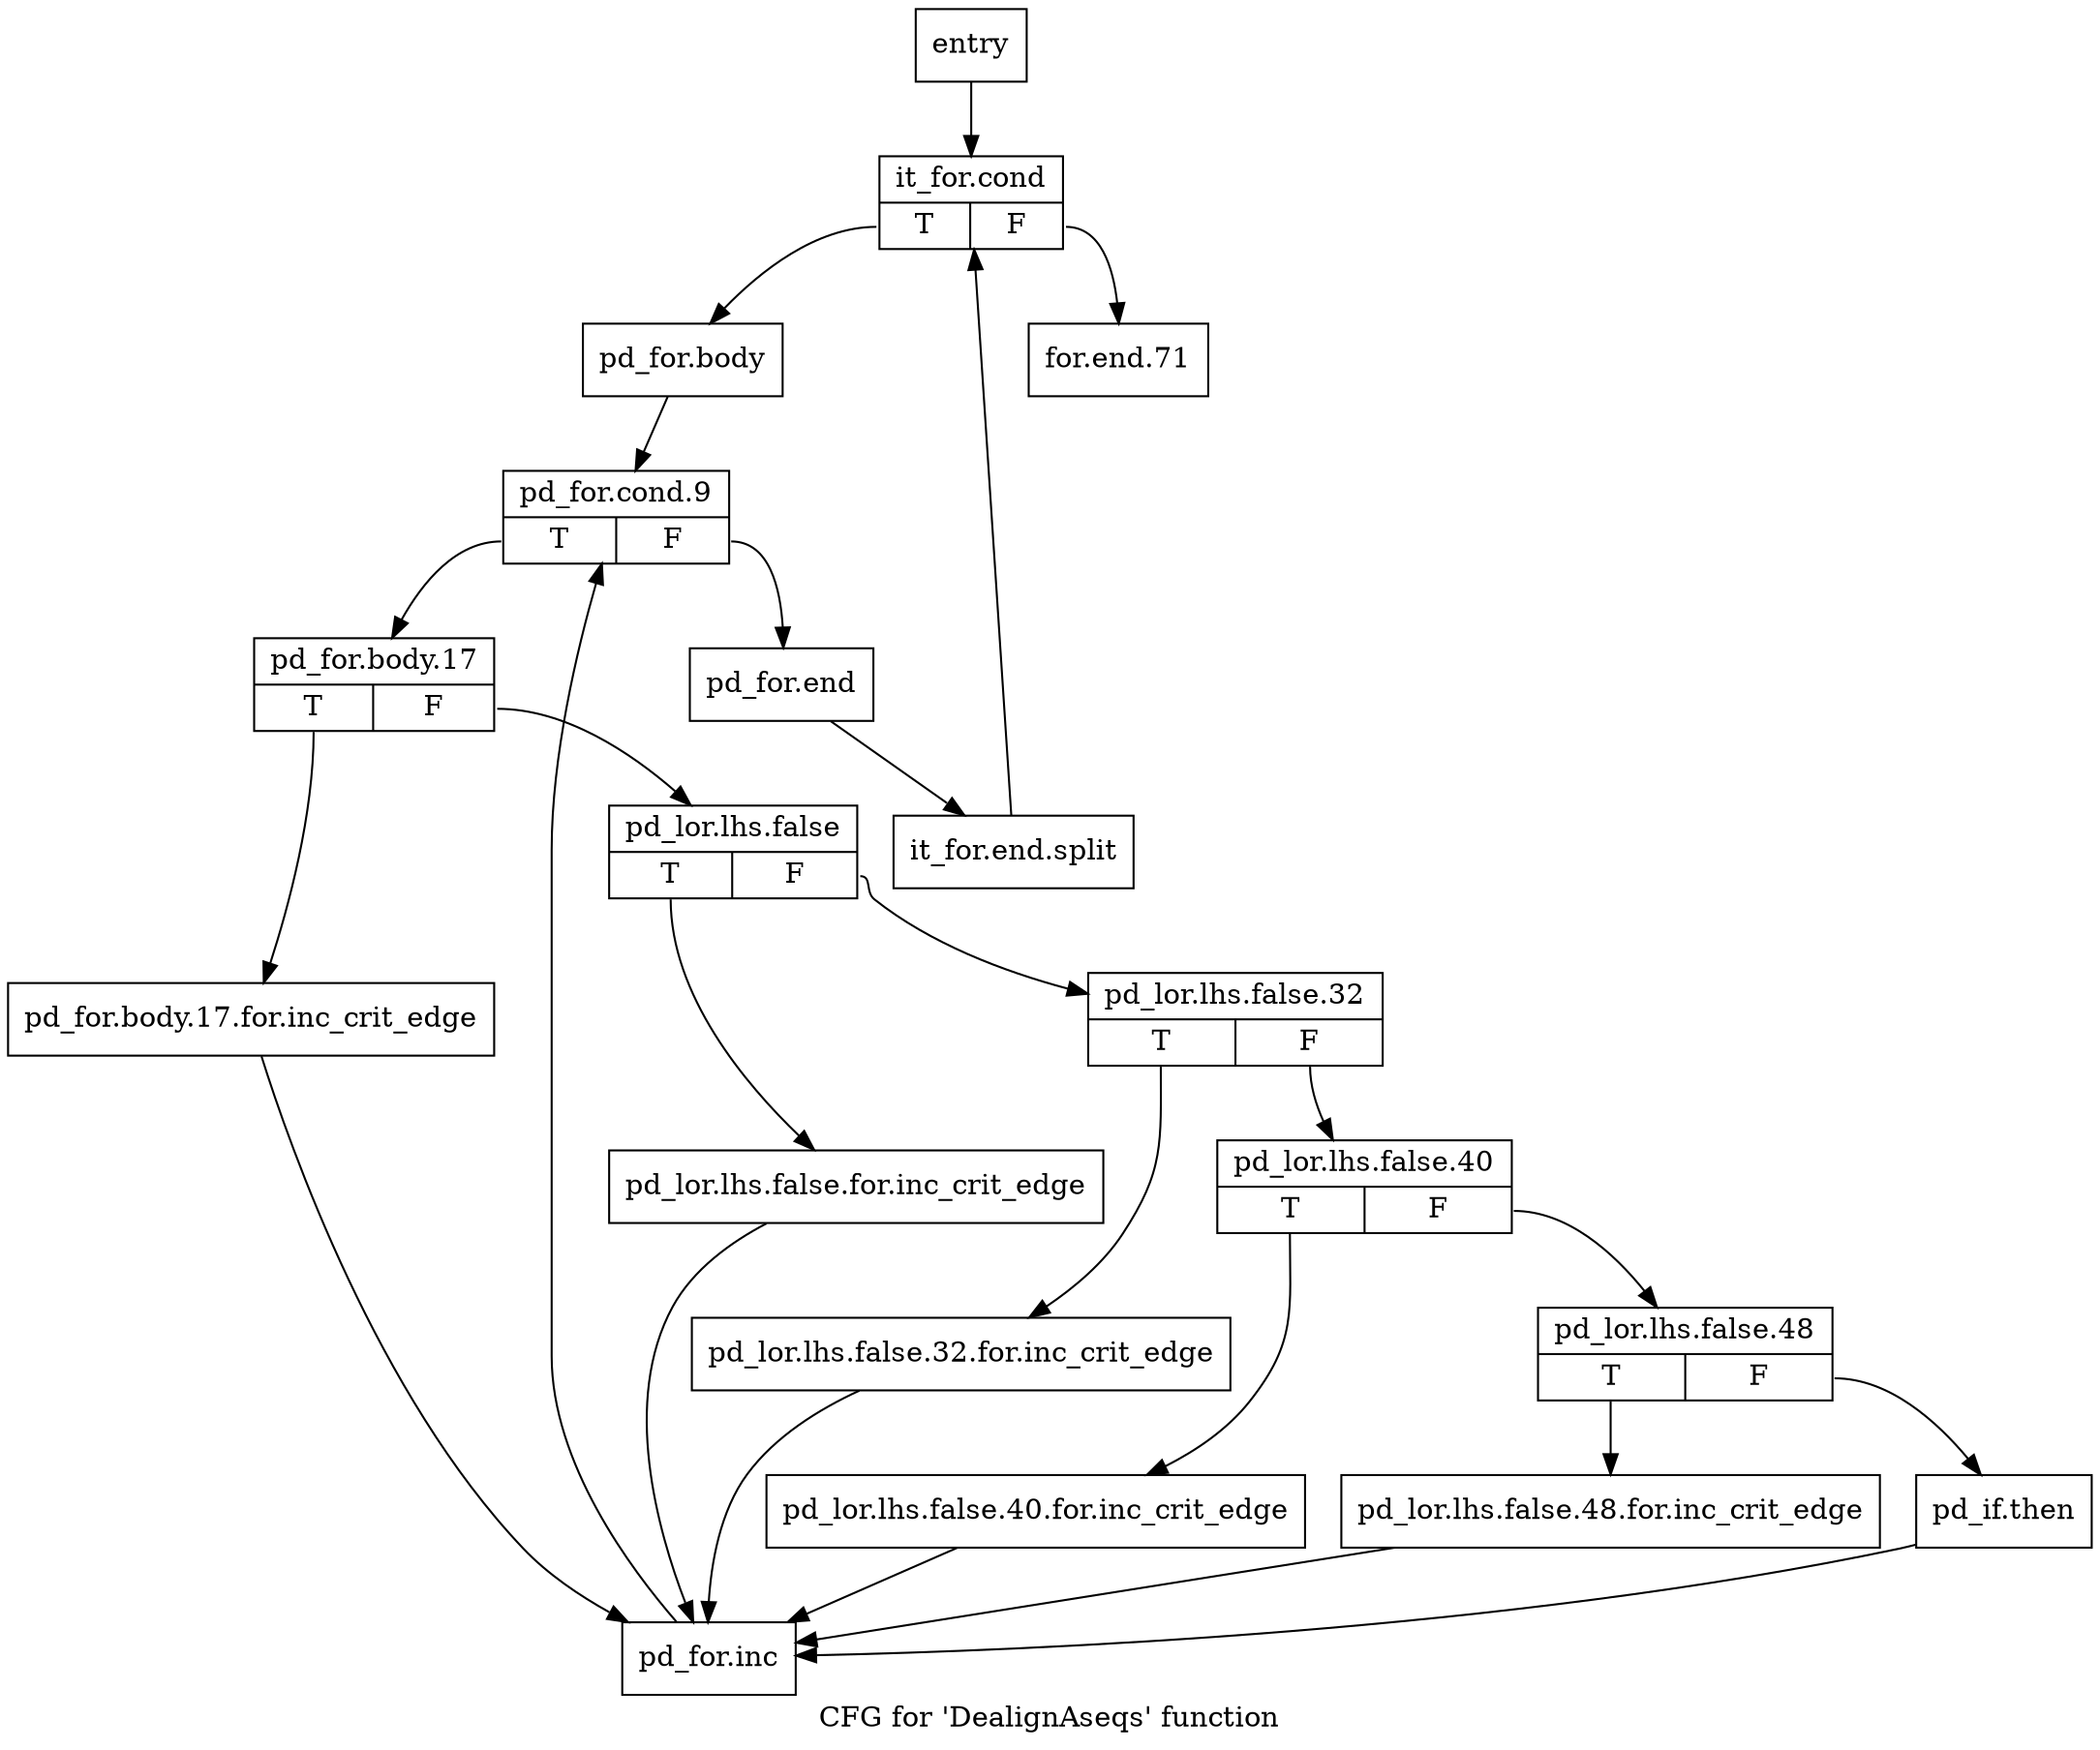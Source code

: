 digraph "CFG for 'DealignAseqs' function" {
	label="CFG for 'DealignAseqs' function";

	Node0x2b7bf80 [shape=record,label="{entry}"];
	Node0x2b7bf80 -> Node0x2b7bfd0;
	Node0x2b7bfd0 [shape=record,label="{it_for.cond|{<s0>T|<s1>F}}"];
	Node0x2b7bfd0:s0 -> Node0x2b7c020;
	Node0x2b7bfd0:s1 -> Node0x2b7c4d0;
	Node0x2b7c020 [shape=record,label="{pd_for.body}"];
	Node0x2b7c020 -> Node0x2b7c070;
	Node0x2b7c070 [shape=record,label="{pd_for.cond.9|{<s0>T|<s1>F}}"];
	Node0x2b7c070:s0 -> Node0x2b7c0c0;
	Node0x2b7c070:s1 -> Node0x2b7c480;
	Node0x2b7c0c0 [shape=record,label="{pd_for.body.17|{<s0>T|<s1>F}}"];
	Node0x2b7c0c0:s0 -> Node0x2b7c110;
	Node0x2b7c0c0:s1 -> Node0x2b7c160;
	Node0x2b7c110 [shape=record,label="{pd_for.body.17.for.inc_crit_edge}"];
	Node0x2b7c110 -> Node0x2b7c430;
	Node0x2b7c160 [shape=record,label="{pd_lor.lhs.false|{<s0>T|<s1>F}}"];
	Node0x2b7c160:s0 -> Node0x2b7c1b0;
	Node0x2b7c160:s1 -> Node0x2b7c200;
	Node0x2b7c1b0 [shape=record,label="{pd_lor.lhs.false.for.inc_crit_edge}"];
	Node0x2b7c1b0 -> Node0x2b7c430;
	Node0x2b7c200 [shape=record,label="{pd_lor.lhs.false.32|{<s0>T|<s1>F}}"];
	Node0x2b7c200:s0 -> Node0x2b7c250;
	Node0x2b7c200:s1 -> Node0x2b7c2a0;
	Node0x2b7c250 [shape=record,label="{pd_lor.lhs.false.32.for.inc_crit_edge}"];
	Node0x2b7c250 -> Node0x2b7c430;
	Node0x2b7c2a0 [shape=record,label="{pd_lor.lhs.false.40|{<s0>T|<s1>F}}"];
	Node0x2b7c2a0:s0 -> Node0x2b7c2f0;
	Node0x2b7c2a0:s1 -> Node0x2b7c340;
	Node0x2b7c2f0 [shape=record,label="{pd_lor.lhs.false.40.for.inc_crit_edge}"];
	Node0x2b7c2f0 -> Node0x2b7c430;
	Node0x2b7c340 [shape=record,label="{pd_lor.lhs.false.48|{<s0>T|<s1>F}}"];
	Node0x2b7c340:s0 -> Node0x2b7c390;
	Node0x2b7c340:s1 -> Node0x2b7c3e0;
	Node0x2b7c390 [shape=record,label="{pd_lor.lhs.false.48.for.inc_crit_edge}"];
	Node0x2b7c390 -> Node0x2b7c430;
	Node0x2b7c3e0 [shape=record,label="{pd_if.then}"];
	Node0x2b7c3e0 -> Node0x2b7c430;
	Node0x2b7c430 [shape=record,label="{pd_for.inc}"];
	Node0x2b7c430 -> Node0x2b7c070;
	Node0x2b7c480 [shape=record,label="{pd_for.end}"];
	Node0x2b7c480 -> Node0x36d5d60;
	Node0x36d5d60 [shape=record,label="{it_for.end.split}"];
	Node0x36d5d60 -> Node0x2b7bfd0;
	Node0x2b7c4d0 [shape=record,label="{for.end.71}"];
}
